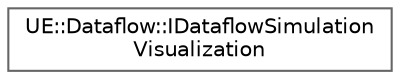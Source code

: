 digraph "Graphical Class Hierarchy"
{
 // INTERACTIVE_SVG=YES
 // LATEX_PDF_SIZE
  bgcolor="transparent";
  edge [fontname=Helvetica,fontsize=10,labelfontname=Helvetica,labelfontsize=10];
  node [fontname=Helvetica,fontsize=10,shape=box,height=0.2,width=0.4];
  rankdir="LR";
  Node0 [id="Node000000",label="UE::Dataflow::IDataflowSimulation\lVisualization",height=0.2,width=0.4,color="grey40", fillcolor="white", style="filled",URL="$da/dd9/classUE_1_1Dataflow_1_1IDataflowSimulationVisualization.html",tooltip=" "];
}

